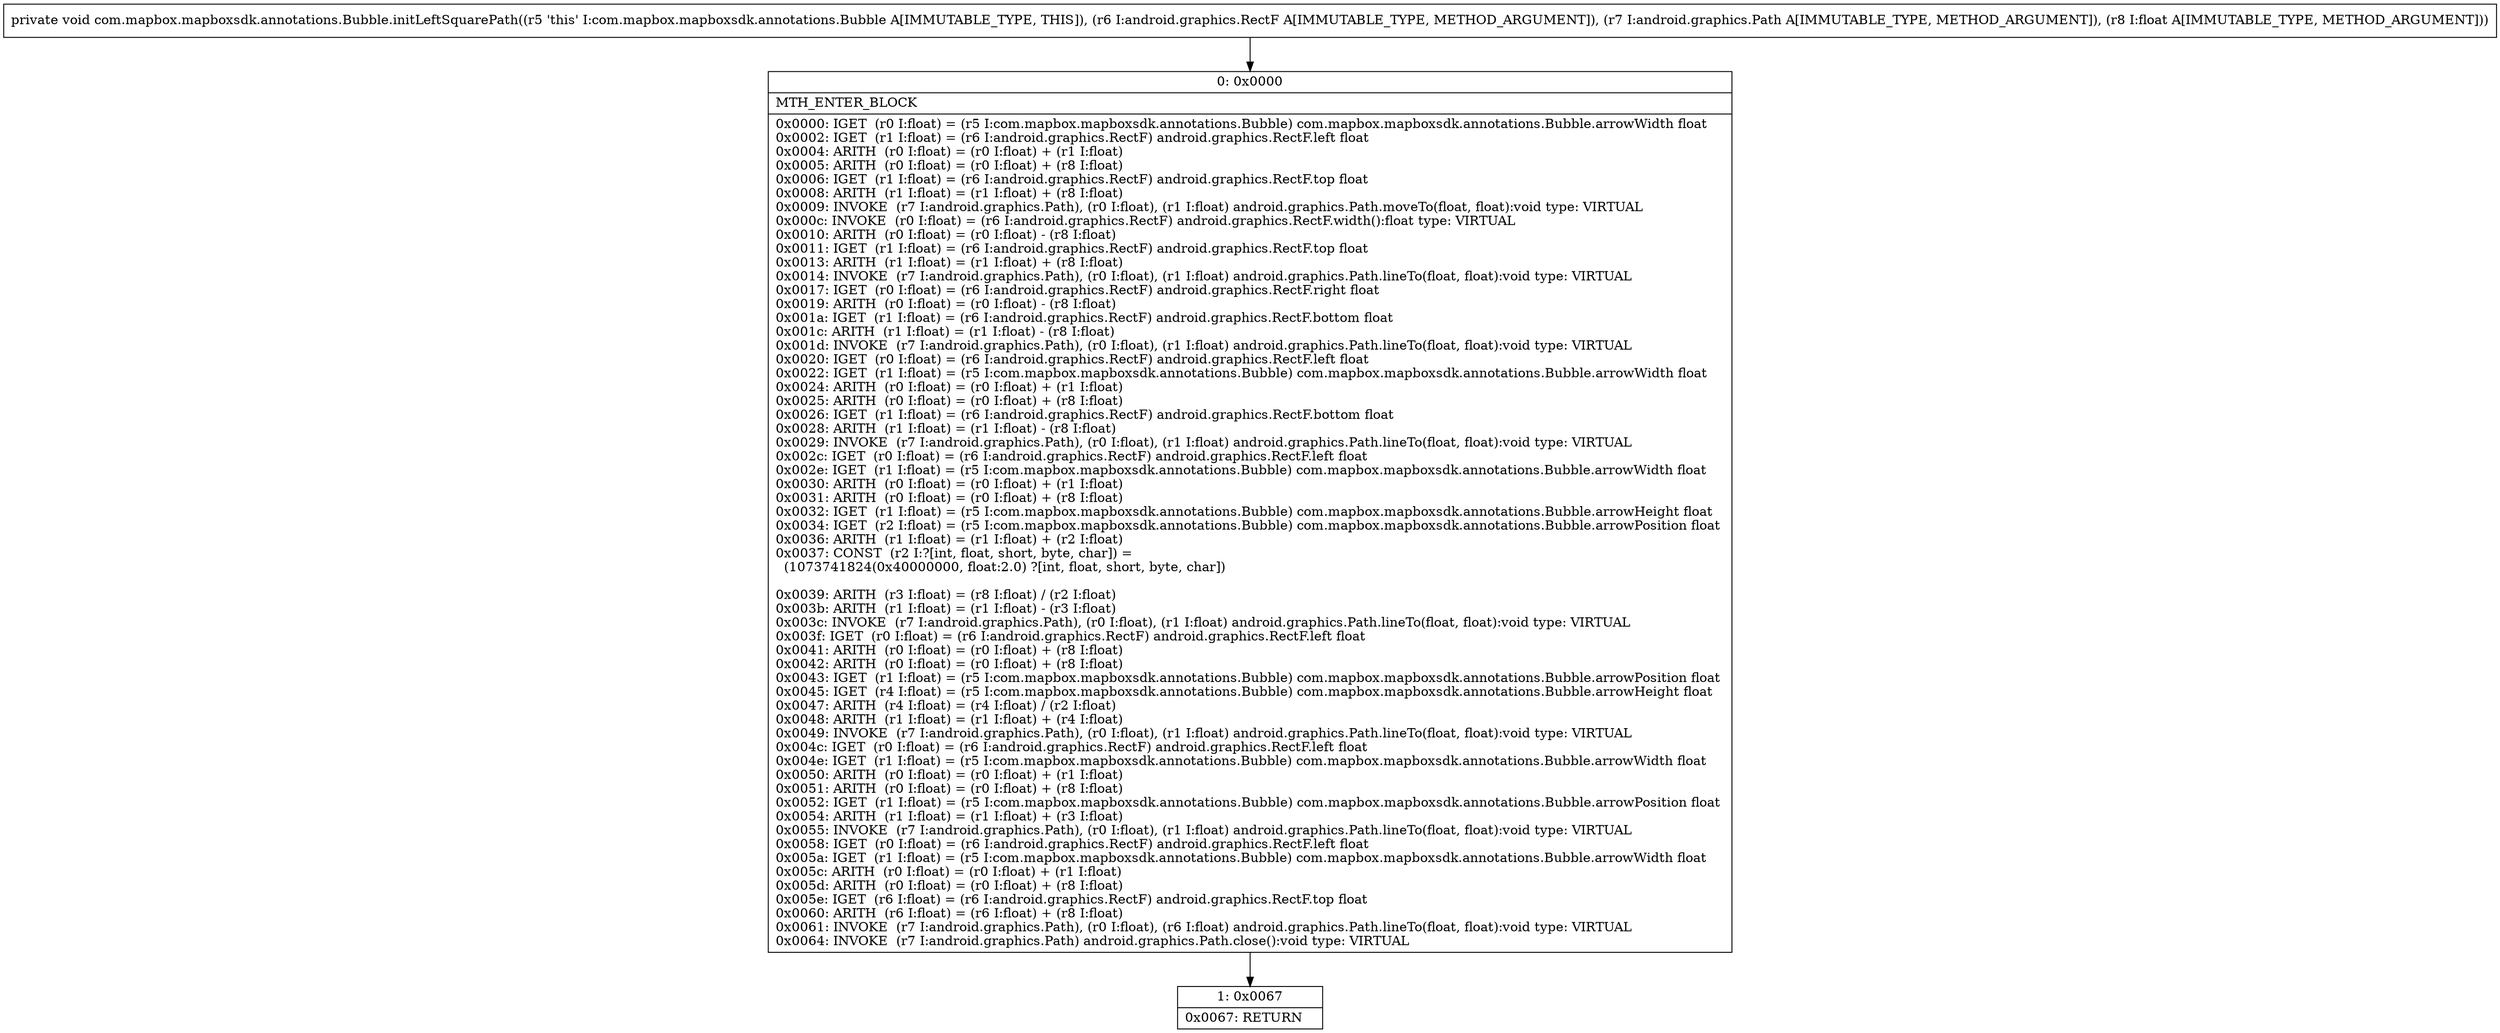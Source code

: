 digraph "CFG forcom.mapbox.mapboxsdk.annotations.Bubble.initLeftSquarePath(Landroid\/graphics\/RectF;Landroid\/graphics\/Path;F)V" {
Node_0 [shape=record,label="{0\:\ 0x0000|MTH_ENTER_BLOCK\l|0x0000: IGET  (r0 I:float) = (r5 I:com.mapbox.mapboxsdk.annotations.Bubble) com.mapbox.mapboxsdk.annotations.Bubble.arrowWidth float \l0x0002: IGET  (r1 I:float) = (r6 I:android.graphics.RectF) android.graphics.RectF.left float \l0x0004: ARITH  (r0 I:float) = (r0 I:float) + (r1 I:float) \l0x0005: ARITH  (r0 I:float) = (r0 I:float) + (r8 I:float) \l0x0006: IGET  (r1 I:float) = (r6 I:android.graphics.RectF) android.graphics.RectF.top float \l0x0008: ARITH  (r1 I:float) = (r1 I:float) + (r8 I:float) \l0x0009: INVOKE  (r7 I:android.graphics.Path), (r0 I:float), (r1 I:float) android.graphics.Path.moveTo(float, float):void type: VIRTUAL \l0x000c: INVOKE  (r0 I:float) = (r6 I:android.graphics.RectF) android.graphics.RectF.width():float type: VIRTUAL \l0x0010: ARITH  (r0 I:float) = (r0 I:float) \- (r8 I:float) \l0x0011: IGET  (r1 I:float) = (r6 I:android.graphics.RectF) android.graphics.RectF.top float \l0x0013: ARITH  (r1 I:float) = (r1 I:float) + (r8 I:float) \l0x0014: INVOKE  (r7 I:android.graphics.Path), (r0 I:float), (r1 I:float) android.graphics.Path.lineTo(float, float):void type: VIRTUAL \l0x0017: IGET  (r0 I:float) = (r6 I:android.graphics.RectF) android.graphics.RectF.right float \l0x0019: ARITH  (r0 I:float) = (r0 I:float) \- (r8 I:float) \l0x001a: IGET  (r1 I:float) = (r6 I:android.graphics.RectF) android.graphics.RectF.bottom float \l0x001c: ARITH  (r1 I:float) = (r1 I:float) \- (r8 I:float) \l0x001d: INVOKE  (r7 I:android.graphics.Path), (r0 I:float), (r1 I:float) android.graphics.Path.lineTo(float, float):void type: VIRTUAL \l0x0020: IGET  (r0 I:float) = (r6 I:android.graphics.RectF) android.graphics.RectF.left float \l0x0022: IGET  (r1 I:float) = (r5 I:com.mapbox.mapboxsdk.annotations.Bubble) com.mapbox.mapboxsdk.annotations.Bubble.arrowWidth float \l0x0024: ARITH  (r0 I:float) = (r0 I:float) + (r1 I:float) \l0x0025: ARITH  (r0 I:float) = (r0 I:float) + (r8 I:float) \l0x0026: IGET  (r1 I:float) = (r6 I:android.graphics.RectF) android.graphics.RectF.bottom float \l0x0028: ARITH  (r1 I:float) = (r1 I:float) \- (r8 I:float) \l0x0029: INVOKE  (r7 I:android.graphics.Path), (r0 I:float), (r1 I:float) android.graphics.Path.lineTo(float, float):void type: VIRTUAL \l0x002c: IGET  (r0 I:float) = (r6 I:android.graphics.RectF) android.graphics.RectF.left float \l0x002e: IGET  (r1 I:float) = (r5 I:com.mapbox.mapboxsdk.annotations.Bubble) com.mapbox.mapboxsdk.annotations.Bubble.arrowWidth float \l0x0030: ARITH  (r0 I:float) = (r0 I:float) + (r1 I:float) \l0x0031: ARITH  (r0 I:float) = (r0 I:float) + (r8 I:float) \l0x0032: IGET  (r1 I:float) = (r5 I:com.mapbox.mapboxsdk.annotations.Bubble) com.mapbox.mapboxsdk.annotations.Bubble.arrowHeight float \l0x0034: IGET  (r2 I:float) = (r5 I:com.mapbox.mapboxsdk.annotations.Bubble) com.mapbox.mapboxsdk.annotations.Bubble.arrowPosition float \l0x0036: ARITH  (r1 I:float) = (r1 I:float) + (r2 I:float) \l0x0037: CONST  (r2 I:?[int, float, short, byte, char]) = \l  (1073741824(0x40000000, float:2.0) ?[int, float, short, byte, char])\l \l0x0039: ARITH  (r3 I:float) = (r8 I:float) \/ (r2 I:float) \l0x003b: ARITH  (r1 I:float) = (r1 I:float) \- (r3 I:float) \l0x003c: INVOKE  (r7 I:android.graphics.Path), (r0 I:float), (r1 I:float) android.graphics.Path.lineTo(float, float):void type: VIRTUAL \l0x003f: IGET  (r0 I:float) = (r6 I:android.graphics.RectF) android.graphics.RectF.left float \l0x0041: ARITH  (r0 I:float) = (r0 I:float) + (r8 I:float) \l0x0042: ARITH  (r0 I:float) = (r0 I:float) + (r8 I:float) \l0x0043: IGET  (r1 I:float) = (r5 I:com.mapbox.mapboxsdk.annotations.Bubble) com.mapbox.mapboxsdk.annotations.Bubble.arrowPosition float \l0x0045: IGET  (r4 I:float) = (r5 I:com.mapbox.mapboxsdk.annotations.Bubble) com.mapbox.mapboxsdk.annotations.Bubble.arrowHeight float \l0x0047: ARITH  (r4 I:float) = (r4 I:float) \/ (r2 I:float) \l0x0048: ARITH  (r1 I:float) = (r1 I:float) + (r4 I:float) \l0x0049: INVOKE  (r7 I:android.graphics.Path), (r0 I:float), (r1 I:float) android.graphics.Path.lineTo(float, float):void type: VIRTUAL \l0x004c: IGET  (r0 I:float) = (r6 I:android.graphics.RectF) android.graphics.RectF.left float \l0x004e: IGET  (r1 I:float) = (r5 I:com.mapbox.mapboxsdk.annotations.Bubble) com.mapbox.mapboxsdk.annotations.Bubble.arrowWidth float \l0x0050: ARITH  (r0 I:float) = (r0 I:float) + (r1 I:float) \l0x0051: ARITH  (r0 I:float) = (r0 I:float) + (r8 I:float) \l0x0052: IGET  (r1 I:float) = (r5 I:com.mapbox.mapboxsdk.annotations.Bubble) com.mapbox.mapboxsdk.annotations.Bubble.arrowPosition float \l0x0054: ARITH  (r1 I:float) = (r1 I:float) + (r3 I:float) \l0x0055: INVOKE  (r7 I:android.graphics.Path), (r0 I:float), (r1 I:float) android.graphics.Path.lineTo(float, float):void type: VIRTUAL \l0x0058: IGET  (r0 I:float) = (r6 I:android.graphics.RectF) android.graphics.RectF.left float \l0x005a: IGET  (r1 I:float) = (r5 I:com.mapbox.mapboxsdk.annotations.Bubble) com.mapbox.mapboxsdk.annotations.Bubble.arrowWidth float \l0x005c: ARITH  (r0 I:float) = (r0 I:float) + (r1 I:float) \l0x005d: ARITH  (r0 I:float) = (r0 I:float) + (r8 I:float) \l0x005e: IGET  (r6 I:float) = (r6 I:android.graphics.RectF) android.graphics.RectF.top float \l0x0060: ARITH  (r6 I:float) = (r6 I:float) + (r8 I:float) \l0x0061: INVOKE  (r7 I:android.graphics.Path), (r0 I:float), (r6 I:float) android.graphics.Path.lineTo(float, float):void type: VIRTUAL \l0x0064: INVOKE  (r7 I:android.graphics.Path) android.graphics.Path.close():void type: VIRTUAL \l}"];
Node_1 [shape=record,label="{1\:\ 0x0067|0x0067: RETURN   \l}"];
MethodNode[shape=record,label="{private void com.mapbox.mapboxsdk.annotations.Bubble.initLeftSquarePath((r5 'this' I:com.mapbox.mapboxsdk.annotations.Bubble A[IMMUTABLE_TYPE, THIS]), (r6 I:android.graphics.RectF A[IMMUTABLE_TYPE, METHOD_ARGUMENT]), (r7 I:android.graphics.Path A[IMMUTABLE_TYPE, METHOD_ARGUMENT]), (r8 I:float A[IMMUTABLE_TYPE, METHOD_ARGUMENT])) }"];
MethodNode -> Node_0;
Node_0 -> Node_1;
}

